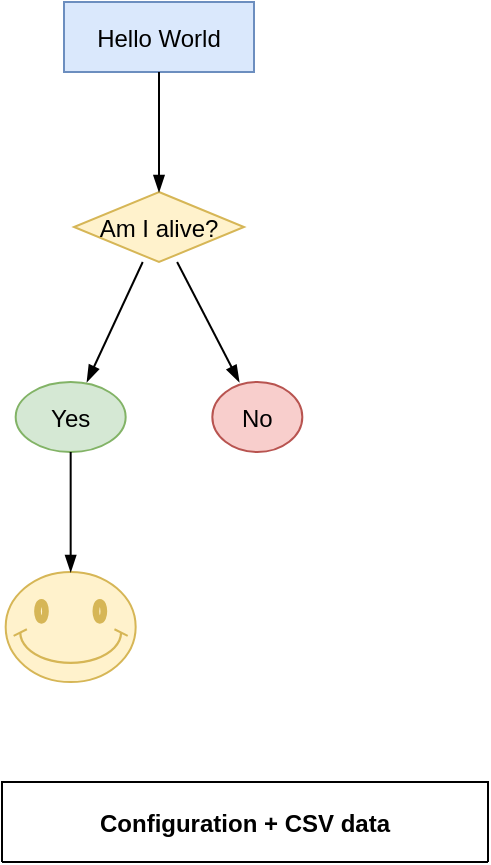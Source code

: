 <mxfile version="10.9.7" type="github"><diagram id="WvdMjXjJSq9oHwbJgJAy" name="Hello World"><mxGraphModel dx="1775" dy="-1304" grid="1" gridSize="10" guides="1" tooltips="1" connect="1" arrows="1" fold="1" page="1" pageScale="1" pageWidth="850" pageHeight="1100" math="0" shadow="0"><root><mxCell id="ZwtmpWkR7r6L8BbeIfwx-0"/><mxCell id="ZwtmpWkR7r6L8BbeIfwx-1" parent="ZwtmpWkR7r6L8BbeIfwx-0"/><mxCell id="PTE2YmWhSAhEBr6G8dqC-0" value="Configuration + CSV data" style="swimlane;startSize=42;" parent="ZwtmpWkR7r6L8BbeIfwx-1" vertex="1" collapsed="1"><mxGeometry x="38" y="2600" width="243" height="40" as="geometry"><mxRectangle x="38" y="2600" width="560" height="350" as="alternateBounds"/></mxGeometry></mxCell><mxCell id="R8nVnohTIa_zGQJFVYH8-0" value="&lt;div&gt;## Hello World&lt;/div&gt;&lt;div&gt;# label: %step%&lt;/div&gt;&lt;div&gt;# style: shape=%shape%;fillColor=%fill%;strokeColor=%stroke%;&lt;/div&gt;&lt;div&gt;# namespace: csvimport-&lt;/div&gt;&lt;div&gt;# connect: {&quot;from&quot;: &quot;refs&quot;, &quot;to&quot;: &quot;id&quot;, &quot;invert&quot;: true, &quot;style&quot;: &quot;curved=0;endArrow=blockThin;endFill=1;&quot;}&lt;/div&gt;&lt;div&gt;# width: auto&lt;/div&gt;&lt;div&gt;# height: auto&lt;/div&gt;&lt;div&gt;# padding: 15&lt;/div&gt;&lt;div&gt;# ignore: id,shape,fill,stroke,refs&lt;/div&gt;&lt;div&gt;# nodespacing: 40&lt;/div&gt;&lt;div&gt;# levelspacing: 100&lt;/div&gt;&lt;div&gt;# edgespacing: 40&lt;/div&gt;&lt;div&gt;# layout: auto&lt;/div&gt;&lt;div&gt;## CSV starts under this line&lt;/div&gt;&lt;div&gt;id,step,fill,stroke,shape,refs&lt;/div&gt;&lt;div&gt;1,Hello World,#dae8fc,#6c8ebf,rectangle,&lt;/div&gt;&lt;div&gt;2,Am I alive?,#fff2cc,#d6b656,rhombus,1&lt;/div&gt;&lt;div&gt;3,Yes,#d5e8d4,#82b366,ellipse,2&lt;/div&gt;&lt;div&gt;4,No,#f8cecc,#b85450,ellipse,2&lt;/div&gt;&lt;div&gt;5,,#fff2cc,#d6b656,mxgraph.basic.smiley,3&lt;/div&gt;" style="text;html=1;resizable=0;points=[];autosize=1;align=left;verticalAlign=top;spacingTop=-4;" parent="PTE2YmWhSAhEBr6G8dqC-0" vertex="1"><mxGeometry x="10" y="50" width="550" height="280" as="geometry"/></mxCell><UserObject label="%step%" step="Hello World" placeholders="1" id="uJxkH9PUwA4se-ktnIc0-0"><mxCell style="shape=rectangle;fillColor=#dae8fc;strokeColor=#6c8ebf;" parent="ZwtmpWkR7r6L8BbeIfwx-1" vertex="1"><mxGeometry x="69" y="2210" width="95" height="35" as="geometry"/></mxCell></UserObject><UserObject label="%step%" step="Am I alive?" placeholders="1" id="uJxkH9PUwA4se-ktnIc0-1"><mxCell style="shape=rhombus;fillColor=#fff2cc;strokeColor=#d6b656;" parent="ZwtmpWkR7r6L8BbeIfwx-1" vertex="1"><mxGeometry x="74" y="2305" width="85" height="35" as="geometry"/></mxCell></UserObject><UserObject label="%step%" step="Yes" placeholders="1" id="uJxkH9PUwA4se-ktnIc0-2"><mxCell style="shape=ellipse;fillColor=#d5e8d4;strokeColor=#82b366;" parent="ZwtmpWkR7r6L8BbeIfwx-1" vertex="1"><mxGeometry x="44.833" y="2400" width="55" height="35" as="geometry"/></mxCell></UserObject><UserObject label="%step%" step="No" placeholders="1" id="uJxkH9PUwA4se-ktnIc0-3"><mxCell style="shape=ellipse;fillColor=#f8cecc;strokeColor=#b85450;" parent="ZwtmpWkR7r6L8BbeIfwx-1" vertex="1"><mxGeometry x="143.167" y="2400" width="45" height="35" as="geometry"/></mxCell></UserObject><UserObject label="%step%" step="" placeholders="1" id="uJxkH9PUwA4se-ktnIc0-4"><mxCell style="shape=mxgraph.basic.smiley;fillColor=#fff2cc;strokeColor=#d6b656;" parent="ZwtmpWkR7r6L8BbeIfwx-1" vertex="1"><mxGeometry x="39.833" y="2495" width="65" height="55" as="geometry"/></mxCell></UserObject><mxCell id="uJxkH9PUwA4se-ktnIc0-5" value="" style="curved=0;endArrow=blockThin;endFill=1;" parent="ZwtmpWkR7r6L8BbeIfwx-1" source="uJxkH9PUwA4se-ktnIc0-0" target="uJxkH9PUwA4se-ktnIc0-1" edge="1"><mxGeometry relative="1" as="geometry"/></mxCell><mxCell id="uJxkH9PUwA4se-ktnIc0-6" value="" style="curved=0;endArrow=blockThin;endFill=1;" parent="ZwtmpWkR7r6L8BbeIfwx-1" source="uJxkH9PUwA4se-ktnIc0-1" target="uJxkH9PUwA4se-ktnIc0-2" edge="1"><mxGeometry relative="1" as="geometry"/></mxCell><mxCell id="uJxkH9PUwA4se-ktnIc0-7" value="" style="curved=0;endArrow=blockThin;endFill=1;" parent="ZwtmpWkR7r6L8BbeIfwx-1" source="uJxkH9PUwA4se-ktnIc0-1" target="uJxkH9PUwA4se-ktnIc0-3" edge="1"><mxGeometry relative="1" as="geometry"/></mxCell><mxCell id="uJxkH9PUwA4se-ktnIc0-8" value="" style="curved=0;endArrow=blockThin;endFill=1;" parent="ZwtmpWkR7r6L8BbeIfwx-1" source="uJxkH9PUwA4se-ktnIc0-2" target="uJxkH9PUwA4se-ktnIc0-4" edge="1"><mxGeometry relative="1" as="geometry"/></mxCell></root></mxGraphModel></diagram><diagram id="NWs55RShp4jQJcOZBgSH" name="Habit Tracker AWS diagram"><mxGraphModel dx="1775" dy="-1304" grid="1" gridSize="10" guides="1" tooltips="1" connect="1" arrows="1" fold="1" page="1" pageScale="1" pageWidth="850" pageHeight="1100" math="0" shadow="0"><root><mxCell id="P9nLj5UUVM2BHOiRO0gd-0"/><mxCell id="P9nLj5UUVM2BHOiRO0gd-1" parent="P9nLj5UUVM2BHOiRO0gd-0"/><UserObject label="%component%" component="Habit Tracker HTML App" placeholders="1" id="P9nLj5UUVM2BHOiRO0gd-2"><mxCell style="shape=mxgraph.aws4.mobile;whiteSpace=wrap;rounded=1;html=1;fillColor=#ffe6cc;strokeColor=#d79b00;verticalLabelPosition=bottom;aspect=fixed;fontSize=12;" parent="P9nLj5UUVM2BHOiRO0gd-1" vertex="1"><mxGeometry x="40" y="2390.5" width="80" height="80" as="geometry"/></mxCell></UserObject><UserObject label="%component%" component="UI Assets" placeholders="1" id="P9nLj5UUVM2BHOiRO0gd-3"><mxCell style="shape=mxgraph.aws4.s3;whiteSpace=wrap;rounded=1;html=1;fillColor=#277116;strokeColor=#ffffff;verticalLabelPosition=bottom;aspect=fixed;fontSize=12;" parent="P9nLj5UUVM2BHOiRO0gd-1" vertex="1"><mxGeometry x="180" y="2224.5" width="80" height="80" as="geometry"/></mxCell></UserObject><UserObject label="%component%" component="User Authentication" placeholders="1" id="P9nLj5UUVM2BHOiRO0gd-4"><mxCell style="shape=mxgraph.aws4.cognito;whiteSpace=wrap;rounded=1;html=1;fillColor=#C7131F;strokeColor=#ffffff;verticalLabelPosition=bottom;aspect=fixed;fontSize=12;" parent="P9nLj5UUVM2BHOiRO0gd-1" vertex="1"><mxGeometry x="180" y="2390.5" width="80" height="80" as="geometry"/></mxCell></UserObject><UserObject label="%component%" component="API Gateway" placeholders="1" id="P9nLj5UUVM2BHOiRO0gd-5"><mxCell style="shape=mxgraph.aws4.api_gateway;whiteSpace=wrap;rounded=1;html=1;fillColor=#5A30B5;strokeColor=#ffffff;verticalLabelPosition=bottom;aspect=fixed;fontSize=12;" parent="P9nLj5UUVM2BHOiRO0gd-1" vertex="1"><mxGeometry x="180" y="2563.5" width="80" height="80" as="geometry"/></mxCell></UserObject><UserObject label="%component%" component="AWS Lambda" placeholders="1" id="P9nLj5UUVM2BHOiRO0gd-6"><mxCell style="shape=mxgraph.aws4.lambda_function;whiteSpace=wrap;rounded=1;html=1;fillColor=#277116;strokeColor=none;verticalLabelPosition=bottom;aspect=fixed;fontSize=12;" parent="P9nLj5UUVM2BHOiRO0gd-1" vertex="1"><mxGeometry x="320" y="2563.5" width="80" height="80" as="geometry"/></mxCell></UserObject><UserObject label="%component%" component="Database" placeholders="1" id="P9nLj5UUVM2BHOiRO0gd-7"><mxCell style="shape=mxgraph.aws4.dynamodb;whiteSpace=wrap;rounded=1;html=1;fillColor=#3334B9;strokeColor=#ffffff;verticalLabelPosition=bottom;aspect=fixed;fontSize=12;" parent="P9nLj5UUVM2BHOiRO0gd-1" vertex="1"><mxGeometry x="460" y="2563.5" width="80" height="80" as="geometry"/></mxCell></UserObject><mxCell id="P9nLj5UUVM2BHOiRO0gd-8" value="" style="curved=0;endArrow=none;endFill=0;dashed=1;fillColor=#dae8fc;strokeColor=#6c8ebf;" parent="P9nLj5UUVM2BHOiRO0gd-1" source="P9nLj5UUVM2BHOiRO0gd-2" target="P9nLj5UUVM2BHOiRO0gd-3" edge="1"><mxGeometry relative="1" as="geometry"/></mxCell><mxCell id="P9nLj5UUVM2BHOiRO0gd-9" value="" style="curved=0;endArrow=none;endFill=0;dashed=1;fillColor=#dae8fc;strokeColor=#6c8ebf;" parent="P9nLj5UUVM2BHOiRO0gd-1" source="P9nLj5UUVM2BHOiRO0gd-2" target="P9nLj5UUVM2BHOiRO0gd-4" edge="1"><mxGeometry relative="1" as="geometry"/></mxCell><mxCell id="P9nLj5UUVM2BHOiRO0gd-10" value="" style="curved=0;endArrow=none;endFill=0;dashed=1;fillColor=#dae8fc;strokeColor=#6c8ebf;" parent="P9nLj5UUVM2BHOiRO0gd-1" source="P9nLj5UUVM2BHOiRO0gd-2" target="P9nLj5UUVM2BHOiRO0gd-5" edge="1"><mxGeometry relative="1" as="geometry"/></mxCell><mxCell id="P9nLj5UUVM2BHOiRO0gd-11" value="" style="curved=0;endArrow=none;endFill=0;dashed=1;fillColor=#dae8fc;strokeColor=#6c8ebf;" parent="P9nLj5UUVM2BHOiRO0gd-1" source="P9nLj5UUVM2BHOiRO0gd-5" target="P9nLj5UUVM2BHOiRO0gd-6" edge="1"><mxGeometry relative="1" as="geometry"/></mxCell><mxCell id="P9nLj5UUVM2BHOiRO0gd-12" value="" style="curved=0;endArrow=none;endFill=0;dashed=1;fillColor=#dae8fc;strokeColor=#6c8ebf;" parent="P9nLj5UUVM2BHOiRO0gd-1" source="P9nLj5UUVM2BHOiRO0gd-6" target="P9nLj5UUVM2BHOiRO0gd-7" edge="1"><mxGeometry relative="1" as="geometry"/></mxCell><mxCell id="lPH5kGt1g6xnS2FQ3sRD-0" value="Configuration + CSV data" style="swimlane;startSize=40;" parent="P9nLj5UUVM2BHOiRO0gd-1" vertex="1" collapsed="1"><mxGeometry x="40" y="2760" width="240" height="40" as="geometry"><mxRectangle x="40" y="2760" width="700" height="350" as="alternateBounds"/></mxGeometry></mxCell><mxCell id="MyAvikwhrSc8ZswDykZA-0" value="&lt;div&gt;## AWS diagram&lt;/div&gt;&lt;div&gt;# label: %component%&lt;/div&gt;&lt;div&gt;# style: shape=%shape%;fillColor=%fill%;strokeColor=%stroke%;verticalLabelPosition=bottom;&lt;/div&gt;&lt;div&gt;# namespace: csvimport-&lt;/div&gt;&lt;div&gt;# connect: {&quot;from&quot;:&quot;refs&quot;, &quot;to&quot;:&quot;id&quot;, &quot;invert&quot;:true, &quot;style&quot;:&quot;curved=0;endArrow=none;endFill=0;dashed=1;strokeColor=#6c8ebf;&quot;}&lt;/div&gt;&lt;div&gt;# width: 80&lt;/div&gt;&lt;div&gt;# height: 80&lt;/div&gt;&lt;div&gt;# ignore: id,shape,fill,stroke,refs&lt;/div&gt;&lt;div&gt;# nodespacing: 40&lt;/div&gt;&lt;div&gt;# levelspacing: 40&lt;/div&gt;&lt;div&gt;# edgespacing: 40&lt;/div&gt;&lt;div&gt;# layout: horizontaltree&lt;/div&gt;&lt;div&gt;## CSV starts below this line&lt;br&gt;&lt;/div&gt;&lt;div&gt;id,component,fill,stroke,shape,refs&lt;/div&gt;&lt;div&gt;1,Habit Tracker HTML App,#ffe6cc,#d79b00,mxgraph.aws4.mobile,&lt;/div&gt;&lt;div&gt;2,UI Assets,#277116,#ffffff,mxgraph.aws4.s3,1&lt;/div&gt;&lt;div&gt;3,User Authentication,#C7131F,#ffffff,mxgraph.aws4.cognito,1&lt;/div&gt;&lt;div&gt;4,API Gateway,#5A30B5,#ffffff,mxgraph.aws4.api_gateway,1&lt;/div&gt;&lt;div&gt;5,AWS Lambda,#277116,none,mxgraph.aws4.lambda_function,4&lt;/div&gt;&lt;div&gt;6,Database,#3334B9,#ffffff,mxgraph.aws4.dynamodb,5&lt;/div&gt;" style="text;html=1;resizable=0;points=[];autosize=1;align=left;verticalAlign=top;spacingTop=-4;" parent="lPH5kGt1g6xnS2FQ3sRD-0" vertex="1"><mxGeometry x="10" y="50" width="680" height="280" as="geometry"/></mxCell></root></mxGraphModel></diagram><diagram id="QO1u7qwVh4V5f4M9kodp" name="UML use case diagram"><mxGraphModel dx="1775" dy="896" grid="1" gridSize="10" guides="1" tooltips="1" connect="1" arrows="1" fold="1" page="1" pageScale="1" pageWidth="850" pageHeight="1100" math="0" shadow="0"><root><mxCell id="Ux_M3KeJqDLg1_9t44km-0"/><mxCell id="Ux_M3KeJqDLg1_9t44km-1" parent="Ux_M3KeJqDLg1_9t44km-0"/><UserObject label="%action%" action="User" includes="" extends="" placeholders="1" id="Ux_M3KeJqDLg1_9t44km-2"><mxCell style="shape=umlActor;whiteSpace=wrap;rounded=1;html=1;fillColor=#dae8fc;strokeColor=#6c8ebf;" parent="Ux_M3KeJqDLg1_9t44km-1" vertex="1"><mxGeometry x="75" y="80" width="80" height="60" as="geometry"/></mxCell></UserObject><UserObject label="%action%" action="Coach" includes="" extends="" placeholders="1" id="Ux_M3KeJqDLg1_9t44km-3"><mxCell style="shape=umlActor;whiteSpace=wrap;rounded=1;html=1;fillColor=#dae8fc;strokeColor=#6c8ebf;" parent="Ux_M3KeJqDLg1_9t44km-1" vertex="1"><mxGeometry x="70" y="310" width="90" height="60" as="geometry"/></mxCell></UserObject><UserObject label="%action%" action="Add a habit" extends="" placeholders="1" id="Ux_M3KeJqDLg1_9t44km-4"><mxCell style="shape=ellipse;whiteSpace=wrap;rounded=1;html=1;fillColor=#dae8fc;strokeColor=#6c8ebf;" parent="Ux_M3KeJqDLg1_9t44km-1" vertex="1"><mxGeometry x="475" y="20" width="120" height="60" as="geometry"/></mxCell></UserObject><UserObject label="%action%" action="Delete a habit" extends="" placeholders="1" id="Ux_M3KeJqDLg1_9t44km-5"><mxCell style="shape=ellipse;whiteSpace=wrap;rounded=1;html=1;fillColor=#dae8fc;strokeColor=#6c8ebf;" parent="Ux_M3KeJqDLg1_9t44km-1" vertex="1"><mxGeometry x="470" y="120" width="130" height="60" as="geometry"/></mxCell></UserObject><UserObject label="%action%" action="Mark habit as done today" extends="" placeholders="1" id="Ux_M3KeJqDLg1_9t44km-6"><mxCell style="shape=ellipse;whiteSpace=wrap;rounded=1;html=1;fillColor=#dae8fc;strokeColor=#6c8ebf;" parent="Ux_M3KeJqDLg1_9t44km-1" vertex="1"><mxGeometry x="440" y="220" width="190" height="60" as="geometry"/></mxCell></UserObject><UserObject label="%action%" action="List habits" includes="" extends="" placeholders="1" id="Ux_M3KeJqDLg1_9t44km-7"><mxCell style="shape=ellipse;whiteSpace=wrap;rounded=1;html=1;fillColor=#dae8fc;strokeColor=#6c8ebf;" parent="Ux_M3KeJqDLg1_9t44km-1" vertex="1"><mxGeometry x="270" y="150" width="110" height="60" as="geometry"/></mxCell></UserObject><UserObject label="%action%" action="View habit history" includes="" placeholders="1" id="Ux_M3KeJqDLg1_9t44km-8"><mxCell style="shape=ellipse;whiteSpace=wrap;rounded=1;html=1;fillColor=#dae8fc;strokeColor=#6c8ebf;" parent="Ux_M3KeJqDLg1_9t44km-1" vertex="1"><mxGeometry x="250" y="250" width="150" height="60" as="geometry"/></mxCell></UserObject><UserObject label="%action%" action="View one users habits" includes="" placeholders="1" id="Ux_M3KeJqDLg1_9t44km-9"><mxCell style="shape=ellipse;whiteSpace=wrap;rounded=1;html=1;fillColor=#dae8fc;strokeColor=#6c8ebf;" parent="Ux_M3KeJqDLg1_9t44km-1" vertex="1"><mxGeometry x="450" y="320" width="170" height="60" as="geometry"/></mxCell></UserObject><UserObject label="%action%" action="Update habit history" includes="" extends="" placeholders="1" id="Ux_M3KeJqDLg1_9t44km-10"><mxCell style="shape=ellipse;whiteSpace=wrap;rounded=1;html=1;fillColor=#dae8fc;strokeColor=#6c8ebf;" parent="Ux_M3KeJqDLg1_9t44km-1" vertex="1"><mxGeometry x="670" y="160" width="160" height="60" as="geometry"/></mxCell></UserObject><UserObject label="%action%" action="Add a comment" placeholders="1" id="Ux_M3KeJqDLg1_9t44km-11"><mxCell style="shape=ellipse;whiteSpace=wrap;rounded=1;html=1;fillColor=#dae8fc;strokeColor=#6c8ebf;" parent="Ux_M3KeJqDLg1_9t44km-1" vertex="1"><mxGeometry x="255" y="350" width="140" height="60" as="geometry"/></mxCell></UserObject><UserObject label="%action%" action="View single habit check-in" includes="" placeholders="1" id="Ux_M3KeJqDLg1_9t44km-12"><mxCell style="shape=ellipse;whiteSpace=wrap;rounded=1;html=1;fillColor=#dae8fc;strokeColor=#6c8ebf;" parent="Ux_M3KeJqDLg1_9t44km-1" vertex="1"><mxGeometry x="20" y="210" width="190" height="60" as="geometry"/></mxCell></UserObject><UserObject label="%action%" action="List all users" includes="" extends="" placeholders="1" id="Ux_M3KeJqDLg1_9t44km-13"><mxCell style="shape=ellipse;whiteSpace=wrap;rounded=1;html=1;fillColor=#dae8fc;strokeColor=#6c8ebf;" parent="Ux_M3KeJqDLg1_9t44km-1" vertex="1"><mxGeometry x="690" y="375" width="120" height="60" as="geometry"/></mxCell></UserObject><mxCell id="Ux_M3KeJqDLg1_9t44km-14" value="" style="curved=0;endArrow=blockThin;endFill=1;fontSize=11;" parent="Ux_M3KeJqDLg1_9t44km-1" source="Ux_M3KeJqDLg1_9t44km-2" target="Ux_M3KeJqDLg1_9t44km-4" edge="1"><mxGeometry relative="1" as="geometry"><Array as="points"><mxPoint x="222" y="90"/><mxPoint x="230" y="30"/><mxPoint x="420" y="30"/><mxPoint x="428" y="50"/></Array></mxGeometry></mxCell><mxCell id="Ux_M3KeJqDLg1_9t44km-15" value="" style="curved=0;endArrow=blockThin;endFill=1;fontSize=11;" parent="Ux_M3KeJqDLg1_9t44km-1" source="Ux_M3KeJqDLg1_9t44km-2" target="Ux_M3KeJqDLg1_9t44km-5" edge="1"><mxGeometry relative="1" as="geometry"><Array as="points"><mxPoint x="224" y="100"/><mxPoint x="230" y="70"/><mxPoint x="420" y="70"/><mxPoint x="428" y="150"/></Array></mxGeometry></mxCell><mxCell id="Ux_M3KeJqDLg1_9t44km-16" value="" style="curved=0;endArrow=blockThin;endFill=1;fontSize=11;" parent="Ux_M3KeJqDLg1_9t44km-1" source="Ux_M3KeJqDLg1_9t44km-2" target="Ux_M3KeJqDLg1_9t44km-6" edge="1"><mxGeometry relative="1" as="geometry"><Array as="points"><mxPoint x="226" y="110"/><mxPoint x="230" y="110"/><mxPoint x="420" y="110"/><mxPoint x="428" y="237.5"/></Array></mxGeometry></mxCell><mxCell id="Ux_M3KeJqDLg1_9t44km-17" value="" style="curved=0;endArrow=blockThin;endFill=1;fontSize=11;" parent="Ux_M3KeJqDLg1_9t44km-1" source="Ux_M3KeJqDLg1_9t44km-2" target="Ux_M3KeJqDLg1_9t44km-7" edge="1"><mxGeometry relative="1" as="geometry"><Array as="points"><mxPoint x="224" y="120"/><mxPoint x="238" y="167.5"/></Array></mxGeometry></mxCell><mxCell id="Ux_M3KeJqDLg1_9t44km-18" value="" style="curved=0;endArrow=blockThin;endFill=1;fontSize=11;" parent="Ux_M3KeJqDLg1_9t44km-1" source="Ux_M3KeJqDLg1_9t44km-2" target="Ux_M3KeJqDLg1_9t44km-8" edge="1"><mxGeometry relative="1" as="geometry"><Array as="points"><mxPoint x="222" y="130"/><mxPoint x="238" y="263.333"/></Array></mxGeometry></mxCell><mxCell id="Ux_M3KeJqDLg1_9t44km-19" value="" style="curved=0;endArrow=blockThin;endFill=1;fontSize=11;" parent="Ux_M3KeJqDLg1_9t44km-1" source="Ux_M3KeJqDLg1_9t44km-3" target="Ux_M3KeJqDLg1_9t44km-11" edge="1"><mxGeometry relative="1" as="geometry"><Array as="points"><mxPoint x="224" y="346.25"/><mxPoint x="238" y="380"/></Array></mxGeometry></mxCell><mxCell id="Ux_M3KeJqDLg1_9t44km-20" value="" style="curved=0;endArrow=blockThin;endFill=1;fontSize=11;" parent="Ux_M3KeJqDLg1_9t44km-1" source="Ux_M3KeJqDLg1_9t44km-3" target="Ux_M3KeJqDLg1_9t44km-7" edge="1"><mxGeometry relative="1" as="geometry"><Array as="points"><mxPoint x="222" y="321.25"/><mxPoint x="238" y="192.5"/></Array></mxGeometry></mxCell><mxCell id="Ux_M3KeJqDLg1_9t44km-21" value="" style="curved=0;endArrow=blockThin;endFill=1;fontSize=11;" parent="Ux_M3KeJqDLg1_9t44km-1" source="Ux_M3KeJqDLg1_9t44km-3" target="Ux_M3KeJqDLg1_9t44km-8" edge="1"><mxGeometry relative="1" as="geometry"><Array as="points"><mxPoint x="224" y="333.75"/><mxPoint x="238" y="296.667"/></Array></mxGeometry></mxCell><mxCell id="Ux_M3KeJqDLg1_9t44km-22" value="" style="curved=0;endArrow=blockThin;endFill=1;fontSize=11;" parent="Ux_M3KeJqDLg1_9t44km-1" source="Ux_M3KeJqDLg1_9t44km-3" target="Ux_M3KeJqDLg1_9t44km-13" edge="1"><mxGeometry relative="1" as="geometry"><Array as="points"><mxPoint x="222" y="358.75"/><mxPoint x="230" y="460"/><mxPoint x="420" y="460"/><mxPoint x="420" y="460"/><mxPoint x="650" y="460"/><mxPoint x="658" y="417.5"/></Array></mxGeometry></mxCell><mxCell id="Ux_M3KeJqDLg1_9t44km-23" value="includes" style="curved=0;endArrow=blockThin;endFill=1;fontSize=11;dashed=1;" parent="Ux_M3KeJqDLg1_9t44km-1" source="Ux_M3KeJqDLg1_9t44km-4" target="Ux_M3KeJqDLg1_9t44km-10" edge="1"><mxGeometry relative="1" as="geometry"><Array as="points"><mxPoint x="642" y="50"/><mxPoint x="658" y="171.25"/></Array></mxGeometry></mxCell><mxCell id="Ux_M3KeJqDLg1_9t44km-24" value="includes" style="curved=0;endArrow=blockThin;endFill=1;fontSize=11;dashed=1;" parent="Ux_M3KeJqDLg1_9t44km-1" source="Ux_M3KeJqDLg1_9t44km-5" target="Ux_M3KeJqDLg1_9t44km-10" edge="1"><mxGeometry relative="1" as="geometry"><Array as="points"><mxPoint x="642" y="150"/><mxPoint x="656" y="183.75"/></Array></mxGeometry></mxCell><mxCell id="Ux_M3KeJqDLg1_9t44km-25" value="includes" style="curved=0;endArrow=blockThin;endFill=1;fontSize=11;dashed=1;" parent="Ux_M3KeJqDLg1_9t44km-1" source="Ux_M3KeJqDLg1_9t44km-6" target="Ux_M3KeJqDLg1_9t44km-10" edge="1"><mxGeometry relative="1" as="geometry"><Array as="points"><mxPoint x="642" y="250"/><mxPoint x="656" y="196.25"/></Array></mxGeometry></mxCell><mxCell id="Ux_M3KeJqDLg1_9t44km-26" value="includes" style="curved=0;endArrow=blockThin;endFill=1;fontSize=11;dashed=1;" parent="Ux_M3KeJqDLg1_9t44km-1" source="Ux_M3KeJqDLg1_9t44km-11" target="Ux_M3KeJqDLg1_9t44km-10" edge="1"><mxGeometry relative="1" as="geometry"><Array as="points"><mxPoint x="412" y="392.5"/><mxPoint x="420" y="420"/><mxPoint x="650" y="420"/><mxPoint x="658" y="208.75"/></Array></mxGeometry></mxCell><mxCell id="Ux_M3KeJqDLg1_9t44km-27" value="extends" style="curved=0;endArrow=blockThin;endFill=1;fontSize=11;dashed=1;" parent="Ux_M3KeJqDLg1_9t44km-1" source="Ux_M3KeJqDLg1_9t44km-8" target="Ux_M3KeJqDLg1_9t44km-9" edge="1"><mxGeometry relative="1" as="geometry"><Array as="points"><mxPoint x="412" y="280"/><mxPoint x="428" y="350"/></Array></mxGeometry></mxCell><mxCell id="Ux_M3KeJqDLg1_9t44km-28" value="extends" style="curved=0;endArrow=blockThin;endFill=1;fontSize=11;dashed=1;" parent="Ux_M3KeJqDLg1_9t44km-1" source="Ux_M3KeJqDLg1_9t44km-9" target="Ux_M3KeJqDLg1_9t44km-13" edge="1"><mxGeometry relative="1" as="geometry"><Array as="points"><mxPoint x="642" y="350"/><mxPoint x="658" y="392.5"/></Array></mxGeometry></mxCell><mxCell id="Ux_M3KeJqDLg1_9t44km-29" value="extends" style="curved=0;endArrow=blockThin;endFill=1;fontSize=11;dashed=1;" parent="Ux_M3KeJqDLg1_9t44km-1" source="Ux_M3KeJqDLg1_9t44km-11" target="Ux_M3KeJqDLg1_9t44km-6" edge="1"><mxGeometry relative="1" as="geometry"><Array as="points"><mxPoint x="412" y="367.5"/><mxPoint x="428" y="262.5"/></Array></mxGeometry></mxCell><mxCell id="Ux_M3KeJqDLg1_9t44km-30" value="extends" style="curved=0;endArrow=blockThin;endFill=1;fontSize=11;dashed=1;" parent="Ux_M3KeJqDLg1_9t44km-1" source="Ux_M3KeJqDLg1_9t44km-12" target="Ux_M3KeJqDLg1_9t44km-8" edge="1"><mxGeometry relative="1" as="geometry"><Array as="points"><mxPoint x="222" y="240"/><mxPoint x="236" y="280"/></Array></mxGeometry></mxCell><mxCell id="eEeZvf8lr4X_EeWdkMDO-0" value="Configuration + CSV data" style="swimlane;startSize=50;" parent="Ux_M3KeJqDLg1_9t44km-1" vertex="1" collapsed="1"><mxGeometry x="40" y="510" width="240" height="50" as="geometry"><mxRectangle x="40" y="510" width="480" height="510" as="alternateBounds"/></mxGeometry></mxCell><mxCell id="RRE_epbg4YVVTSvyGXJA-0" value="&lt;div&gt;## Habit Tracker UML use case diagram&lt;/div&gt;&lt;div&gt;# label: %action%&lt;/div&gt;&lt;div&gt;# style: shape=%shape%;rounded=1;fillColor=%fill%;strokeColor=%stroke%;&lt;/div&gt;&lt;div&gt;# namespace: csvimport-&lt;/div&gt;&lt;div&gt;# connect: {&quot;from&quot;:&quot;refs&quot;, &quot;to&quot;:&quot;id&quot;, &quot;style&quot;:&quot;curved=0;endArrow=blockThin;endFill=1;&quot;}&lt;/div&gt;&lt;div&gt;# connect: {&quot;from&quot;:&quot;includes&quot;, &quot;to&quot;:&quot;id&quot;, &quot;label&quot;:&quot;includes&quot;, &quot;style&quot;: \&lt;/div&gt;&lt;div&gt;# &amp;nbsp; &amp;nbsp; &amp;nbsp; &amp;nbsp; &amp;nbsp; &amp;nbsp; &quot;curved=0;endArrow=blockThin;endFill=1;dashed=1;&quot;}&lt;/div&gt;&lt;div&gt;# connect: {&quot;from&quot;:&quot;extends&quot;, &quot;to&quot;:&quot;id&quot;, &quot;label&quot;:&quot;extends&quot;, &quot;style&quot;: \&lt;/div&gt;&lt;div&gt;# &amp;nbsp; &amp;nbsp; &amp;nbsp; &amp;nbsp; &amp;nbsp; &amp;nbsp;&quot;curved=0;endArrow=blockThin;endFill=1;dashed=1;&quot;}&lt;/div&gt;&lt;div&gt;# width: auto&lt;/div&gt;&lt;div&gt;# height: auto&lt;/div&gt;&lt;div&gt;# padding: 40&lt;/div&gt;&lt;div&gt;# ignore: id,shape,fill,stroke,refs&lt;/div&gt;&lt;div&gt;# nodespacing: 40&lt;/div&gt;&lt;div&gt;# levelspacing: 40&lt;/div&gt;&lt;div&gt;# edgespacing: 40&lt;/div&gt;&lt;div&gt;# layout: horizontalflow&lt;/div&gt;&lt;div&gt;## CSV data starts below this line&lt;/div&gt;&lt;div&gt;id,action,fill,stroke,shape,includes,extends,refs&lt;/div&gt;&lt;div&gt;1,User,#dae8fc,#6c8ebf,umlActor,,,&quot;3,4,5,6,7&quot;&lt;/div&gt;&lt;div&gt;2,Coach,#dae8fc,#6c8ebf,umlActor,,,&quot;10,6,7,12&quot;&lt;/div&gt;&lt;div&gt;3,Add a habit,#dae8fc,#6c8ebf,ellipse,9,,&lt;/div&gt;&lt;div&gt;4,Delete a habit,#dae8fc,#6c8ebf,ellipse,9,,&lt;/div&gt;&lt;div&gt;5,Mark habit as done today,#dae8fc,#6c8ebf,ellipse,9,,&lt;/div&gt;&lt;div&gt;6,List habits,#dae8fc,#6c8ebf,ellipse,,,&lt;/div&gt;&lt;div&gt;7,View habit history,#dae8fc,#6c8ebf,ellipse,,8,&lt;/div&gt;&lt;div&gt;8,View one users habits,#dae8fc,#6c8ebf,ellipse,,12,&lt;/div&gt;&lt;div&gt;9,Update habit history,#dae8fc,#6c8ebf,ellipse,,,&lt;/div&gt;&lt;div&gt;10,Add a comment,#dae8fc,#6c8ebf,ellipse,9,5,&lt;/div&gt;&lt;div&gt;11,View single habit check-in,#dae8fc,#6c8ebf,ellipse,,7,&lt;/div&gt;&lt;div&gt;12,List all users,#dae8fc,#6c8ebf,ellipse,,,&lt;/div&gt;" style="text;html=1;resizable=0;points=[];autosize=1;align=left;verticalAlign=top;spacingTop=-4;" parent="eEeZvf8lr4X_EeWdkMDO-0" vertex="1"><mxGeometry x="10" y="60" width="460" height="440" as="geometry"/></mxCell></root></mxGraphModel></diagram><diagram id="eN4Xhn0pUPOj7Vo9tf_O" name="Supply chain tracking"><mxGraphModel dx="1775" dy="-204" grid="1" gridSize="10" guides="1" tooltips="1" connect="1" arrows="1" fold="1" page="1" pageScale="1" pageWidth="850" pageHeight="1100" math="0" shadow="0"><root><mxCell id="JrrOn90CXGUarRLusUeb-0"/><mxCell id="JrrOn90CXGUarRLusUeb-1" parent="JrrOn90CXGUarRLusUeb-0"/><UserObject label="%name%" name="Mine B" shapeType="raw" placeholders="1" id="DzvcLRvYz829lMj00dSo-450"><mxCell style="shape=parallelogram;fillColor=#f5f5f5;strokeColor=#666666;perimeter=parallelogramPerimeter;" parent="JrrOn90CXGUarRLusUeb-1" vertex="1"><mxGeometry x="20" y="1158" width="90" height="60" as="geometry"/></mxCell></UserObject><UserObject label="%name%" name="Mine A" shapeType="raw" placeholders="1" id="DzvcLRvYz829lMj00dSo-451"><mxCell style="shape=parallelogram;fillColor=#f5f5f5;strokeColor=#666666;perimeter=parallelogramPerimeter;" parent="JrrOn90CXGUarRLusUeb-1" vertex="1"><mxGeometry x="20" y="1258" width="90" height="60" as="geometry"/></mxCell></UserObject><UserObject label="%name%" name="Mine C" shapeType="raw" placeholders="1" id="DzvcLRvYz829lMj00dSo-452"><mxCell style="shape=parallelogram;fillColor=#f5f5f5;strokeColor=#666666;perimeter=parallelogramPerimeter;" parent="JrrOn90CXGUarRLusUeb-1" vertex="1"><mxGeometry x="20" y="1358" width="90" height="60" as="geometry"/></mxCell></UserObject><UserObject label="%name%" name="Mine D" shapeType="raw" placeholders="1" id="DzvcLRvYz829lMj00dSo-453"><mxCell style="shape=parallelogram;fillColor=#f5f5f5;strokeColor=#666666;perimeter=parallelogramPerimeter;" parent="JrrOn90CXGUarRLusUeb-1" vertex="1"><mxGeometry x="20" y="1458" width="90" height="60" as="geometry"/></mxCell></UserObject><UserObject label="%name%" name="Well 1" shapeType="well" placeholders="1" id="DzvcLRvYz829lMj00dSo-454"><mxCell style="shape=cylinder;fillColor=#f5f5f5;strokeColor=#666666;" parent="JrrOn90CXGUarRLusUeb-1" vertex="1"><mxGeometry x="20" y="1558" width="90" height="60" as="geometry"/></mxCell></UserObject><UserObject label="%name%" name="Well 2" shapeType="well" placeholders="1" id="DzvcLRvYz829lMj00dSo-455"><mxCell style="shape=cylinder;fillColor=#f5f5f5;strokeColor=#666666;" parent="JrrOn90CXGUarRLusUeb-1" vertex="1"><mxGeometry x="20" y="1658" width="90" height="60" as="geometry"/></mxCell></UserObject><UserObject label="%name%" name="Well 3" shapeType="well" placeholders="1" id="DzvcLRvYz829lMj00dSo-456"><mxCell style="shape=cylinder;fillColor=#f5f5f5;strokeColor=#666666;" parent="JrrOn90CXGUarRLusUeb-1" vertex="1"><mxGeometry x="20" y="1858" width="90" height="60" as="geometry"/></mxCell></UserObject><UserObject label="%name%" name="Well 4" shapeType="well" placeholders="1" id="DzvcLRvYz829lMj00dSo-457"><mxCell style="shape=cylinder;fillColor=#f5f5f5;strokeColor=#666666;" parent="JrrOn90CXGUarRLusUeb-1" vertex="1"><mxGeometry x="20" y="1758" width="90" height="60" as="geometry"/></mxCell></UserObject><UserObject label="%name%" name="Foundry A" shapeType="foundry" placeholders="1" id="DzvcLRvYz829lMj00dSo-458"><mxCell style="shape=trapezoid;fillColor=#dae8fc;strokeColor=#6c8ebf;perimeter=trapezoidPerimeter;" parent="JrrOn90CXGUarRLusUeb-1" vertex="1"><mxGeometry x="160" y="1236.906" width="110" height="60" as="geometry"/></mxCell></UserObject><UserObject label="%name%" name="Foundry B" shapeType="foundry" placeholders="1" id="DzvcLRvYz829lMj00dSo-459"><mxCell style="shape=trapezoid;fillColor=#dae8fc;strokeColor=#6c8ebf;perimeter=trapezoidPerimeter;" parent="JrrOn90CXGUarRLusUeb-1" vertex="1"><mxGeometry x="160" y="1458" width="110" height="60" as="geometry"/></mxCell></UserObject><UserObject label="%name%" name="Foundry C" shapeType="foundry" placeholders="1" id="DzvcLRvYz829lMj00dSo-460"><mxCell style="shape=trapezoid;fillColor=#dae8fc;strokeColor=#6c8ebf;perimeter=trapezoidPerimeter;" parent="JrrOn90CXGUarRLusUeb-1" vertex="1"><mxGeometry x="160" y="1340.52" width="110" height="60" as="geometry"/></mxCell></UserObject><UserObject label="%name%" name="Oil and Gas 1" shapeType="raw" placeholders="1" id="DzvcLRvYz829lMj00dSo-461"><mxCell style="shape=parallelogram;fillColor=#f5f5f5;strokeColor=#666666;perimeter=parallelogramPerimeter;" parent="JrrOn90CXGUarRLusUeb-1" vertex="1"><mxGeometry x="150" y="1658" width="130" height="60" as="geometry"/></mxCell></UserObject><UserObject label="%name%" name="Oil and Gas 2" shapeType="raw" placeholders="1" id="DzvcLRvYz829lMj00dSo-462"><mxCell style="shape=parallelogram;fillColor=#f5f5f5;strokeColor=#666666;perimeter=parallelogramPerimeter;" parent="JrrOn90CXGUarRLusUeb-1" vertex="1"><mxGeometry x="150" y="1815.917" width="130" height="60" as="geometry"/></mxCell></UserObject><UserObject label="%name%" name="Oil and Gas 3" shapeType="raw" placeholders="1" id="DzvcLRvYz829lMj00dSo-463"><mxCell style="shape=parallelogram;fillColor=#f5f5f5;strokeColor=#666666;perimeter=parallelogramPerimeter;" parent="JrrOn90CXGUarRLusUeb-1" vertex="1"><mxGeometry x="150" y="1558" width="130" height="60" as="geometry"/></mxCell></UserObject><UserObject label="%name%" name="Manufacturer 1" shapeType="manufacturer" placeholders="1" id="DzvcLRvYz829lMj00dSo-464"><mxCell style="shape=hexagon;fillColor=#d5e8d4;strokeColor=#82b366;perimeter=hexagonPerimeter;" parent="JrrOn90CXGUarRLusUeb-1" vertex="1"><mxGeometry x="320" y="1483" width="140" height="60" as="geometry"/></mxCell></UserObject><UserObject label="%name%" name="Manufacturer 2" shapeType="manufacturer" placeholders="1" id="DzvcLRvYz829lMj00dSo-465"><mxCell style="shape=hexagon;fillColor=#d5e8d4;strokeColor=#82b366;perimeter=hexagonPerimeter;" parent="JrrOn90CXGUarRLusUeb-1" vertex="1"><mxGeometry x="320" y="1372.453" width="140" height="60" as="geometry"/></mxCell></UserObject><UserObject label="%name%" name="Manufacturer 3" shapeType="manufacturer" placeholders="1" id="DzvcLRvYz829lMj00dSo-466"><mxCell style="shape=hexagon;fillColor=#d5e8d4;strokeColor=#82b366;perimeter=hexagonPerimeter;" parent="JrrOn90CXGUarRLusUeb-1" vertex="1"><mxGeometry x="320" y="1172.453" width="140" height="60" as="geometry"/></mxCell></UserObject><UserObject label="%name%" name="Manufacturer 4" shapeType="manufacturer" placeholders="1" id="DzvcLRvYz829lMj00dSo-467"><mxCell style="shape=hexagon;fillColor=#d5e8d4;strokeColor=#82b366;perimeter=hexagonPerimeter;" parent="JrrOn90CXGUarRLusUeb-1" vertex="1"><mxGeometry x="320" y="1272.453" width="140" height="60" as="geometry"/></mxCell></UserObject><UserObject label="%name%" name="Manufacturer 5" shapeType="manufacturer" placeholders="1" id="DzvcLRvYz829lMj00dSo-468"><mxCell style="shape=hexagon;fillColor=#d5e8d4;strokeColor=#82b366;perimeter=hexagonPerimeter;" parent="JrrOn90CXGUarRLusUeb-1" vertex="1"><mxGeometry x="500" y="1628" width="140" height="60" as="geometry"/></mxCell></UserObject><UserObject label="%name%" name="Chemicals A" shapeType="chemicals" placeholders="1" id="DzvcLRvYz829lMj00dSo-469"><mxCell style="rounded=0;fillColor=#f8cecc;strokeColor=#b85450" parent="JrrOn90CXGUarRLusUeb-1" vertex="1"><mxGeometry x="330" y="1623" width="120" height="60" as="geometry"/></mxCell></UserObject><UserObject label="%name%" name="Chemicals B" shapeType="chemicals" placeholders="1" id="DzvcLRvYz829lMj00dSo-470"><mxCell style="rounded=0;fillColor=#f8cecc;strokeColor=#b85450" parent="JrrOn90CXGUarRLusUeb-1" vertex="1"><mxGeometry x="330" y="1723" width="120" height="60" as="geometry"/></mxCell></UserObject><UserObject label="%name%" name="Chemicals C" shapeType="chemicals" placeholders="1" id="DzvcLRvYz829lMj00dSo-471"><mxCell style="rounded=0;fillColor=#f8cecc;strokeColor=#b85450" parent="JrrOn90CXGUarRLusUeb-1" vertex="1"><mxGeometry x="330" y="1831.75" width="120" height="60" as="geometry"/></mxCell></UserObject><UserObject label="%name%" name="Electronics A" shapeType="electronics" placeholders="1" id="DzvcLRvYz829lMj00dSo-472"><mxCell style="rounded=1;fillColor=#fff2cc;strokeColor=#d6b656" parent="JrrOn90CXGUarRLusUeb-1" vertex="1"><mxGeometry x="505" y="1908" width="130" height="60" as="geometry"/></mxCell></UserObject><UserObject label="%name%" name="Electronics B" shapeType="electronics" placeholders="1" id="DzvcLRvYz829lMj00dSo-473"><mxCell style="rounded=1;fillColor=#fff2cc;strokeColor=#d6b656" parent="JrrOn90CXGUarRLusUeb-1" vertex="1"><mxGeometry x="505" y="1768" width="130" height="60" as="geometry"/></mxCell></UserObject><UserObject label="%name%" name="Assembly 1" shapeType="assembly" placeholders="1" id="DzvcLRvYz829lMj00dSo-474"><mxCell style="shape=triangle;fillColor=#ffe6cc;strokeColor=#d79b00;perimeter=trianglePerimeter;" parent="JrrOn90CXGUarRLusUeb-1" vertex="1"><mxGeometry x="690" y="1408" width="120" height="60" as="geometry"/></mxCell></UserObject><UserObject label="%name%" name="Assembly 2" shapeType="assembly" placeholders="1" id="DzvcLRvYz829lMj00dSo-475"><mxCell style="shape=triangle;fillColor=#ffe6cc;strokeColor=#d79b00;perimeter=trianglePerimeter;" parent="JrrOn90CXGUarRLusUeb-1" vertex="1"><mxGeometry x="690" y="1128" width="120" height="60" as="geometry"/></mxCell></UserObject><UserObject label="%name%" name="Assembly 3" shapeType="assembly" placeholders="1" id="DzvcLRvYz829lMj00dSo-476"><mxCell style="shape=triangle;fillColor=#ffe6cc;strokeColor=#d79b00;perimeter=trianglePerimeter;" parent="JrrOn90CXGUarRLusUeb-1" vertex="1"><mxGeometry x="860" y="1528" width="120" height="60" as="geometry"/></mxCell></UserObject><UserObject label="%name%" name="Assembly 4" shapeType="assembly" placeholders="1" id="DzvcLRvYz829lMj00dSo-477"><mxCell style="shape=triangle;fillColor=#ffe6cc;strokeColor=#d79b00;perimeter=trianglePerimeter;" parent="JrrOn90CXGUarRLusUeb-1" vertex="1"><mxGeometry x="1240" y="1508" width="120" height="60" as="geometry"/></mxCell></UserObject><UserObject label="%name%" name="Assembly 5" shapeType="assembly" placeholders="1" id="DzvcLRvYz829lMj00dSo-478"><mxCell style="shape=triangle;fillColor=#ffe6cc;strokeColor=#d79b00;perimeter=trianglePerimeter;" parent="JrrOn90CXGUarRLusUeb-1" vertex="1"><mxGeometry x="1560" y="1508" width="120" height="60" as="geometry"/></mxCell></UserObject><UserObject label="%name%" name="gearbox housing" shapeType="component" placeholders="1" id="DzvcLRvYz829lMj00dSo-479"><mxCell style="shape=ellipse;fillColor=#ffffff;strokeColor=#000000;perimeter=ellipsePerimeter;" parent="JrrOn90CXGUarRLusUeb-1" vertex="1"><mxGeometry x="680" y="1508" width="140" height="60" as="geometry"/></mxCell></UserObject><UserObject label="%name%" name="gears" shapeType="component" placeholders="1" id="DzvcLRvYz829lMj00dSo-480"><mxCell style="shape=ellipse;fillColor=#ffffff;strokeColor=#000000;perimeter=ellipsePerimeter;" parent="JrrOn90CXGUarRLusUeb-1" vertex="1"><mxGeometry x="525" y="1108" width="90" height="60" as="geometry"/></mxCell></UserObject><UserObject label="%name%" name="turbine" shapeType="component" placeholders="1" id="DzvcLRvYz829lMj00dSo-481"><mxCell style="shape=ellipse;fillColor=#ffffff;strokeColor=#000000;perimeter=ellipsePerimeter;" parent="JrrOn90CXGUarRLusUeb-1" vertex="1"><mxGeometry x="525" y="1488" width="90" height="60" as="geometry"/></mxCell></UserObject><UserObject label="%name%" name="stator" shapeType="component" placeholders="1" id="DzvcLRvYz829lMj00dSo-482"><mxCell style="shape=ellipse;fillColor=#ffffff;strokeColor=#000000;perimeter=ellipsePerimeter;" parent="JrrOn90CXGUarRLusUeb-1" vertex="1"><mxGeometry x="525" y="1288" width="90" height="60" as="geometry"/></mxCell></UserObject><UserObject label="%name%" name="impellor" shapeType="component" placeholders="1" id="DzvcLRvYz829lMj00dSo-483"><mxCell style="shape=ellipse;fillColor=#ffffff;strokeColor=#000000;perimeter=ellipsePerimeter;" parent="JrrOn90CXGUarRLusUeb-1" vertex="1"><mxGeometry x="520" y="1388" width="100" height="60" as="geometry"/></mxCell></UserObject><UserObject label="%name%" name="bearings" shapeType="component" placeholders="1" id="DzvcLRvYz829lMj00dSo-484"><mxCell style="shape=ellipse;fillColor=#ffffff;strokeColor=#000000;perimeter=ellipsePerimeter;" parent="JrrOn90CXGUarRLusUeb-1" vertex="1"><mxGeometry x="700" y="1308" width="100" height="60" as="geometry"/></mxCell></UserObject><UserObject label="%name%" name="transmission fluid" shapeType="component" placeholders="1" id="DzvcLRvYz829lMj00dSo-485"><mxCell style="shape=ellipse;fillColor=#ffffff;strokeColor=#000000;perimeter=ellipsePerimeter;" parent="JrrOn90CXGUarRLusUeb-1" vertex="1"><mxGeometry x="1035" y="1658" width="150" height="60" as="geometry"/></mxCell></UserObject><UserObject label="%name%" name="sealant" shapeType="component" placeholders="1" id="DzvcLRvYz829lMj00dSo-486"><mxCell style="shape=ellipse;fillColor=#ffffff;strokeColor=#000000;perimeter=ellipsePerimeter;" parent="JrrOn90CXGUarRLusUeb-1" vertex="1"><mxGeometry x="705" y="1848" width="90" height="60" as="geometry"/></mxCell></UserObject><UserObject label="%name%" name="transmission control unit" shapeType="component" placeholders="1" id="DzvcLRvYz829lMj00dSo-487"><mxCell style="shape=ellipse;fillColor=#ffffff;strokeColor=#000000;perimeter=ellipsePerimeter;" parent="JrrOn90CXGUarRLusUeb-1" vertex="1"><mxGeometry x="1020" y="1758" width="180" height="60" as="geometry"/></mxCell></UserObject><UserObject label="%name%" name="gasket" shapeType="component" placeholders="1" id="DzvcLRvYz829lMj00dSo-488"><mxCell style="shape=ellipse;fillColor=#ffffff;strokeColor=#000000;perimeter=ellipsePerimeter;" parent="JrrOn90CXGUarRLusUeb-1" vertex="1"><mxGeometry x="705" y="1708" width="90" height="60" as="geometry"/></mxCell></UserObject><UserObject label="%name%" name="seals" shapeType="component" placeholders="1" id="DzvcLRvYz829lMj00dSo-489"><mxCell style="shape=ellipse;fillColor=#ffffff;strokeColor=#000000;perimeter=ellipsePerimeter;" parent="JrrOn90CXGUarRLusUeb-1" vertex="1"><mxGeometry x="710" y="1608" width="80" height="60" as="geometry"/></mxCell></UserObject><UserObject label="%name%" name="planetary gear train" shapeType="component" placeholders="1" id="DzvcLRvYz829lMj00dSo-490"><mxCell style="shape=ellipse;fillColor=#ffffff;strokeColor=#000000;perimeter=ellipsePerimeter;" parent="JrrOn90CXGUarRLusUeb-1" vertex="1"><mxGeometry x="1030" y="1258" width="160" height="60" as="geometry"/></mxCell></UserObject><UserObject label="%name%" name="torque converter" shapeType="component" placeholders="1" id="DzvcLRvYz829lMj00dSo-491"><mxCell style="shape=ellipse;fillColor=#ffffff;strokeColor=#000000;perimeter=ellipsePerimeter;" parent="JrrOn90CXGUarRLusUeb-1" vertex="1"><mxGeometry x="1040" y="1458" width="140" height="60" as="geometry"/></mxCell></UserObject><UserObject label="%name%" name="hydraulic controls" shapeType="component" placeholders="1" id="DzvcLRvYz829lMj00dSo-492"><mxCell style="shape=ellipse;fillColor=#ffffff;strokeColor=#000000;perimeter=ellipsePerimeter;" parent="JrrOn90CXGUarRLusUeb-1" vertex="1"><mxGeometry x="1035" y="1358" width="150" height="60" as="geometry"/></mxCell></UserObject><UserObject label="%name%" name="gearbox" shapeType="component" placeholders="1" id="DzvcLRvYz829lMj00dSo-493"><mxCell style="shape=ellipse;fillColor=#ffffff;strokeColor=#000000;perimeter=ellipsePerimeter;" parent="JrrOn90CXGUarRLusUeb-1" vertex="1"><mxGeometry x="1060" y="1558" width="100" height="60" as="geometry"/></mxCell></UserObject><UserObject label="%name%" name="transmission" shapeType="component" placeholders="1" id="DzvcLRvYz829lMj00dSo-494"><mxCell style="shape=ellipse;fillColor=#ffffff;strokeColor=#000000;perimeter=ellipsePerimeter;" parent="JrrOn90CXGUarRLusUeb-1" vertex="1"><mxGeometry x="1400" y="1508" width="120" height="60" as="geometry"/></mxCell></UserObject><UserObject label="%name%" name="car" shapeType="component" placeholders="1" id="DzvcLRvYz829lMj00dSo-495"><mxCell style="shape=ellipse;fillColor=#ffffff;strokeColor=#000000;perimeter=ellipsePerimeter;" parent="JrrOn90CXGUarRLusUeb-1" vertex="1"><mxGeometry x="1720" y="1508" width="70" height="60" as="geometry"/></mxCell></UserObject><mxCell id="DzvcLRvYz829lMj00dSo-496" value="" style="curved=1;endArrow=blockThin;startArrow=none;strokeColor=#999999;endFill=1;fontSize=11;" parent="JrrOn90CXGUarRLusUeb-1" source="DzvcLRvYz829lMj00dSo-450" target="DzvcLRvYz829lMj00dSo-458" edge="1"><mxGeometry relative="1" as="geometry"><Array as="points"><mxPoint x="122" y="1188"/><mxPoint x="138" y="1250.24"/></Array></mxGeometry></mxCell><mxCell id="DzvcLRvYz829lMj00dSo-497" value="" style="curved=1;endArrow=blockThin;startArrow=none;strokeColor=#999999;endFill=1;fontSize=11;" parent="JrrOn90CXGUarRLusUeb-1" source="DzvcLRvYz829lMj00dSo-452" target="DzvcLRvYz829lMj00dSo-458" edge="1"><mxGeometry relative="1" as="geometry"><Array as="points"><mxPoint x="122" y="1375.5"/><mxPoint x="138" y="1283.573"/></Array></mxGeometry></mxCell><mxCell id="DzvcLRvYz829lMj00dSo-498" value="" style="curved=1;endArrow=blockThin;startArrow=none;strokeColor=#999999;endFill=1;fontSize=11;" parent="JrrOn90CXGUarRLusUeb-1" source="DzvcLRvYz829lMj00dSo-451" target="DzvcLRvYz829lMj00dSo-458" edge="1"><mxGeometry relative="1" as="geometry"><Array as="points"><mxPoint x="122" y="1275.5"/><mxPoint x="136" y="1266.906"/></Array></mxGeometry></mxCell><mxCell id="DzvcLRvYz829lMj00dSo-499" value="" style="curved=1;endArrow=blockThin;startArrow=none;strokeColor=#999999;endFill=1;fontSize=11;" parent="JrrOn90CXGUarRLusUeb-1" source="DzvcLRvYz829lMj00dSo-452" target="DzvcLRvYz829lMj00dSo-459" edge="1"><mxGeometry relative="1" as="geometry"><Array as="points"><mxPoint x="122" y="1400.5"/><mxPoint x="138" y="1475.5"/></Array></mxGeometry></mxCell><mxCell id="DzvcLRvYz829lMj00dSo-500" value="" style="curved=1;endArrow=blockThin;startArrow=none;strokeColor=#999999;endFill=1;fontSize=11;" parent="JrrOn90CXGUarRLusUeb-1" source="DzvcLRvYz829lMj00dSo-453" target="DzvcLRvYz829lMj00dSo-459" edge="1"><mxGeometry relative="1" as="geometry"><Array as="points"><mxPoint x="122" y="1500.5"/><mxPoint x="138" y="1500.5"/></Array></mxGeometry></mxCell><mxCell id="DzvcLRvYz829lMj00dSo-501" value="" style="curved=1;endArrow=blockThin;startArrow=none;strokeColor=#999999;endFill=1;fontSize=11;" parent="JrrOn90CXGUarRLusUeb-1" source="DzvcLRvYz829lMj00dSo-451" target="DzvcLRvYz829lMj00dSo-460" edge="1"><mxGeometry relative="1" as="geometry"><Array as="points"><mxPoint x="122" y="1300.5"/><mxPoint x="138" y="1358.02"/></Array></mxGeometry></mxCell><mxCell id="DzvcLRvYz829lMj00dSo-502" value="" style="curved=1;endArrow=blockThin;startArrow=none;strokeColor=#999999;endFill=1;fontSize=11;" parent="JrrOn90CXGUarRLusUeb-1" source="DzvcLRvYz829lMj00dSo-453" target="DzvcLRvYz829lMj00dSo-460" edge="1"><mxGeometry relative="1" as="geometry"><Array as="points"><mxPoint x="122" y="1475.5"/><mxPoint x="138" y="1383.02"/></Array></mxGeometry></mxCell><mxCell id="DzvcLRvYz829lMj00dSo-503" value="" style="curved=1;endArrow=blockThin;startArrow=none;strokeColor=#999999;endFill=1;fontSize=11;" parent="JrrOn90CXGUarRLusUeb-1" source="DzvcLRvYz829lMj00dSo-455" target="DzvcLRvYz829lMj00dSo-461" edge="1"><mxGeometry relative="1" as="geometry"><Array as="points"><mxPoint x="122" y="1688"/><mxPoint x="138" y="1688"/></Array></mxGeometry></mxCell><mxCell id="DzvcLRvYz829lMj00dSo-504" value="" style="curved=1;endArrow=blockThin;startArrow=none;strokeColor=#999999;endFill=1;fontSize=11;" parent="JrrOn90CXGUarRLusUeb-1" source="DzvcLRvYz829lMj00dSo-457" target="DzvcLRvYz829lMj00dSo-462" edge="1"><mxGeometry relative="1" as="geometry"><Array as="points"><mxPoint x="122" y="1788"/><mxPoint x="138" y="1833.417"/></Array></mxGeometry></mxCell><mxCell id="DzvcLRvYz829lMj00dSo-505" value="" style="curved=1;endArrow=blockThin;startArrow=none;strokeColor=#999999;endFill=1;fontSize=11;" parent="JrrOn90CXGUarRLusUeb-1" source="DzvcLRvYz829lMj00dSo-456" target="DzvcLRvYz829lMj00dSo-462" edge="1"><mxGeometry relative="1" as="geometry"><Array as="points"><mxPoint x="122" y="1888"/><mxPoint x="138" y="1858.417"/></Array></mxGeometry></mxCell><mxCell id="DzvcLRvYz829lMj00dSo-506" value="" style="curved=1;endArrow=blockThin;startArrow=none;strokeColor=#999999;endFill=1;fontSize=11;" parent="JrrOn90CXGUarRLusUeb-1" source="DzvcLRvYz829lMj00dSo-454" target="DzvcLRvYz829lMj00dSo-463" edge="1"><mxGeometry relative="1" as="geometry"><Array as="points"><mxPoint x="122" y="1588"/><mxPoint x="138" y="1588"/></Array></mxGeometry></mxCell><mxCell id="DzvcLRvYz829lMj00dSo-507" value="" style="curved=1;endArrow=blockThin;startArrow=none;strokeColor=#999999;endFill=1;fontSize=11;" parent="JrrOn90CXGUarRLusUeb-1" source="DzvcLRvYz829lMj00dSo-459" target="DzvcLRvYz829lMj00dSo-464" edge="1"><mxGeometry relative="1" as="geometry"><Array as="points"><mxPoint x="292" y="1475.5"/><mxPoint x="308" y="1513"/></Array></mxGeometry></mxCell><mxCell id="DzvcLRvYz829lMj00dSo-508" value="" style="curved=1;endArrow=blockThin;startArrow=none;strokeColor=#999999;endFill=1;fontSize=11;" parent="JrrOn90CXGUarRLusUeb-1" source="DzvcLRvYz829lMj00dSo-460" target="DzvcLRvYz829lMj00dSo-465" edge="1"><mxGeometry relative="1" as="geometry"><Array as="points"><mxPoint x="292" y="1383.02"/><mxPoint x="308" y="1402.453"/></Array></mxGeometry></mxCell><mxCell id="DzvcLRvYz829lMj00dSo-509" value="" style="curved=1;endArrow=blockThin;startArrow=none;strokeColor=#999999;endFill=1;fontSize=11;" parent="JrrOn90CXGUarRLusUeb-1" source="DzvcLRvYz829lMj00dSo-458" target="DzvcLRvYz829lMj00dSo-466" edge="1"><mxGeometry relative="1" as="geometry"><Array as="points"><mxPoint x="292" y="1266.906"/><mxPoint x="308" y="1202.453"/></Array></mxGeometry></mxCell><mxCell id="DzvcLRvYz829lMj00dSo-510" value="" style="curved=1;endArrow=blockThin;startArrow=none;strokeColor=#999999;endFill=1;fontSize=11;" parent="JrrOn90CXGUarRLusUeb-1" source="DzvcLRvYz829lMj00dSo-460" target="DzvcLRvYz829lMj00dSo-467" edge="1"><mxGeometry relative="1" as="geometry"><Array as="points"><mxPoint x="292" y="1358.02"/><mxPoint x="308" y="1302.453"/></Array></mxGeometry></mxCell><mxCell id="DzvcLRvYz829lMj00dSo-511" value="" style="curved=1;endArrow=blockThin;startArrow=none;strokeColor=#999999;endFill=1;fontSize=11;" parent="JrrOn90CXGUarRLusUeb-1" source="DzvcLRvYz829lMj00dSo-469" target="DzvcLRvYz829lMj00dSo-468" edge="1"><mxGeometry relative="1" as="geometry"><Array as="points"><mxPoint x="472" y="1653"/><mxPoint x="488" y="1658"/></Array></mxGeometry></mxCell><mxCell id="DzvcLRvYz829lMj00dSo-512" value="" style="curved=1;endArrow=blockThin;startArrow=none;strokeColor=#999999;endFill=1;fontSize=11;" parent="JrrOn90CXGUarRLusUeb-1" source="DzvcLRvYz829lMj00dSo-463" target="DzvcLRvYz829lMj00dSo-469" edge="1"><mxGeometry relative="1" as="geometry"><Array as="points"><mxPoint x="292" y="1588"/><mxPoint x="308" y="1653"/></Array></mxGeometry></mxCell><mxCell id="DzvcLRvYz829lMj00dSo-513" value="" style="curved=1;endArrow=blockThin;startArrow=none;strokeColor=#999999;endFill=1;fontSize=11;" parent="JrrOn90CXGUarRLusUeb-1" source="DzvcLRvYz829lMj00dSo-461" target="DzvcLRvYz829lMj00dSo-470" edge="1"><mxGeometry relative="1" as="geometry"><Array as="points"><mxPoint x="292" y="1688"/><mxPoint x="308" y="1753"/></Array></mxGeometry></mxCell><mxCell id="DzvcLRvYz829lMj00dSo-514" value="" style="curved=1;endArrow=blockThin;startArrow=none;strokeColor=#999999;endFill=1;fontSize=11;" parent="JrrOn90CXGUarRLusUeb-1" source="DzvcLRvYz829lMj00dSo-462" target="DzvcLRvYz829lMj00dSo-471" edge="1"><mxGeometry relative="1" as="geometry"><Array as="points"><mxPoint x="292" y="1845.917"/><mxPoint x="308" y="1861.75"/></Array></mxGeometry></mxCell><mxCell id="DzvcLRvYz829lMj00dSo-515" value="" style="curved=1;endArrow=blockThin;startArrow=none;strokeColor=#999999;endFill=1;fontSize=11;" parent="JrrOn90CXGUarRLusUeb-1" source="DzvcLRvYz829lMj00dSo-471" target="DzvcLRvYz829lMj00dSo-472" edge="1"><mxGeometry relative="1" as="geometry"><Array as="points"><mxPoint x="472" y="1878.417"/><mxPoint x="488" y="1938"/></Array></mxGeometry></mxCell><mxCell id="DzvcLRvYz829lMj00dSo-516" value="" style="curved=1;endArrow=blockThin;startArrow=none;strokeColor=#999999;endFill=1;fontSize=11;" parent="JrrOn90CXGUarRLusUeb-1" source="DzvcLRvYz829lMj00dSo-471" target="DzvcLRvYz829lMj00dSo-473" edge="1"><mxGeometry relative="1" as="geometry"><Array as="points"><mxPoint x="472" y="1845.083"/><mxPoint x="488" y="1798"/></Array></mxGeometry></mxCell><mxCell id="DzvcLRvYz829lMj00dSo-517" value="" style="curved=1;endArrow=blockThin;startArrow=none;strokeColor=#999999;endFill=1;fontSize=11;" parent="JrrOn90CXGUarRLusUeb-1" source="DzvcLRvYz829lMj00dSo-481" target="DzvcLRvYz829lMj00dSo-474" edge="1"><mxGeometry relative="1" as="geometry"><Array as="points"><mxPoint x="652" y="1518"/><mxPoint x="668" y="1454.667"/></Array></mxGeometry></mxCell><mxCell id="DzvcLRvYz829lMj00dSo-518" value="" style="curved=1;endArrow=blockThin;startArrow=none;strokeColor=#999999;endFill=1;fontSize=11;" parent="JrrOn90CXGUarRLusUeb-1" source="DzvcLRvYz829lMj00dSo-482" target="DzvcLRvYz829lMj00dSo-474" edge="1"><mxGeometry relative="1" as="geometry"><Array as="points"><mxPoint x="652" y="1318"/><mxPoint x="668" y="1421.333"/></Array></mxGeometry></mxCell><mxCell id="DzvcLRvYz829lMj00dSo-519" value="" style="curved=1;endArrow=blockThin;startArrow=none;strokeColor=#999999;endFill=1;fontSize=11;" parent="JrrOn90CXGUarRLusUeb-1" source="DzvcLRvYz829lMj00dSo-483" target="DzvcLRvYz829lMj00dSo-474" edge="1"><mxGeometry relative="1" as="geometry"><Array as="points"><mxPoint x="652" y="1418"/><mxPoint x="666" y="1438"/></Array></mxGeometry></mxCell><mxCell id="DzvcLRvYz829lMj00dSo-520" value="" style="curved=1;endArrow=blockThin;startArrow=none;strokeColor=#999999;endFill=1;fontSize=11;" parent="JrrOn90CXGUarRLusUeb-1" source="DzvcLRvYz829lMj00dSo-480" target="DzvcLRvYz829lMj00dSo-475" edge="1"><mxGeometry relative="1" as="geometry"><Array as="points"><mxPoint x="652" y="1125.5"/><mxPoint x="668" y="1158"/></Array></mxGeometry></mxCell><mxCell id="DzvcLRvYz829lMj00dSo-521" value="" style="curved=1;endArrow=blockThin;startArrow=none;strokeColor=#999999;endFill=1;fontSize=11;" parent="JrrOn90CXGUarRLusUeb-1" source="DzvcLRvYz829lMj00dSo-479" target="DzvcLRvYz829lMj00dSo-476" edge="1"><mxGeometry relative="1" as="geometry"><Array as="points"><mxPoint x="832" y="1538"/><mxPoint x="844" y="1553.833"/></Array></mxGeometry></mxCell><mxCell id="DzvcLRvYz829lMj00dSo-522" value="" style="curved=1;endArrow=blockThin;startArrow=none;strokeColor=#999999;endFill=1;fontSize=11;" parent="JrrOn90CXGUarRLusUeb-1" source="DzvcLRvYz829lMj00dSo-480" target="DzvcLRvYz829lMj00dSo-476" edge="1"><mxGeometry relative="1" as="geometry"><Array as="points"><mxPoint x="652" y="1150.5"/><mxPoint x="660" y="1228"/><mxPoint x="840" y="1228"/><mxPoint x="848" y="1537.167"/></Array></mxGeometry></mxCell><mxCell id="DzvcLRvYz829lMj00dSo-523" value="" style="curved=1;endArrow=blockThin;startArrow=none;strokeColor=#999999;endFill=1;fontSize=11;" parent="JrrOn90CXGUarRLusUeb-1" source="DzvcLRvYz829lMj00dSo-484" target="DzvcLRvYz829lMj00dSo-476" edge="1"><mxGeometry relative="1" as="geometry"><Array as="points"><mxPoint x="832" y="1338"/><mxPoint x="846" y="1545.5"/></Array></mxGeometry></mxCell><mxCell id="DzvcLRvYz829lMj00dSo-524" value="" style="curved=1;endArrow=blockThin;startArrow=none;strokeColor=#999999;endFill=1;fontSize=11;" parent="JrrOn90CXGUarRLusUeb-1" source="DzvcLRvYz829lMj00dSo-486" target="DzvcLRvYz829lMj00dSo-476" edge="1"><mxGeometry relative="1" as="geometry"><Array as="points"><mxPoint x="832" y="1878"/><mxPoint x="848" y="1578.833"/></Array></mxGeometry></mxCell><mxCell id="DzvcLRvYz829lMj00dSo-525" value="" style="curved=1;endArrow=blockThin;startArrow=none;strokeColor=#999999;endFill=1;fontSize=11;" parent="JrrOn90CXGUarRLusUeb-1" source="DzvcLRvYz829lMj00dSo-488" target="DzvcLRvYz829lMj00dSo-476" edge="1"><mxGeometry relative="1" as="geometry"><Array as="points"><mxPoint x="832" y="1738"/><mxPoint x="846" y="1570.5"/></Array></mxGeometry></mxCell><mxCell id="DzvcLRvYz829lMj00dSo-526" value="" style="curved=1;endArrow=blockThin;startArrow=none;strokeColor=#999999;endFill=1;fontSize=11;" parent="JrrOn90CXGUarRLusUeb-1" source="DzvcLRvYz829lMj00dSo-489" target="DzvcLRvYz829lMj00dSo-476" edge="1"><mxGeometry relative="1" as="geometry"><Array as="points"><mxPoint x="832" y="1638"/><mxPoint x="844" y="1562.167"/></Array></mxGeometry></mxCell><mxCell id="DzvcLRvYz829lMj00dSo-527" value="" style="curved=1;endArrow=blockThin;startArrow=none;strokeColor=#999999;endFill=1;fontSize=11;" parent="JrrOn90CXGUarRLusUeb-1" source="DzvcLRvYz829lMj00dSo-487" target="DzvcLRvYz829lMj00dSo-477" edge="1"><mxGeometry relative="1" as="geometry"><Array as="points"><mxPoint x="1212" y="1788"/><mxPoint x="1228" y="1558.833"/></Array></mxGeometry></mxCell><mxCell id="DzvcLRvYz829lMj00dSo-528" value="" style="curved=1;endArrow=blockThin;startArrow=none;strokeColor=#999999;endFill=1;fontSize=11;" parent="JrrOn90CXGUarRLusUeb-1" source="DzvcLRvYz829lMj00dSo-490" target="DzvcLRvYz829lMj00dSo-477" edge="1"><mxGeometry relative="1" as="geometry"><Array as="points"><mxPoint x="1212" y="1288"/><mxPoint x="1228" y="1517.167"/></Array></mxGeometry></mxCell><mxCell id="DzvcLRvYz829lMj00dSo-529" value="" style="curved=1;endArrow=blockThin;startArrow=none;strokeColor=#999999;endFill=1;fontSize=11;" parent="JrrOn90CXGUarRLusUeb-1" source="DzvcLRvYz829lMj00dSo-491" target="DzvcLRvYz829lMj00dSo-477" edge="1"><mxGeometry relative="1" as="geometry"><Array as="points"><mxPoint x="1212" y="1488"/><mxPoint x="1224" y="1533.833"/></Array></mxGeometry></mxCell><mxCell id="DzvcLRvYz829lMj00dSo-530" value="" style="curved=1;endArrow=blockThin;startArrow=none;strokeColor=#999999;endFill=1;fontSize=11;" parent="JrrOn90CXGUarRLusUeb-1" source="DzvcLRvYz829lMj00dSo-485" target="DzvcLRvYz829lMj00dSo-477" edge="1"><mxGeometry relative="1" as="geometry"><Array as="points"><mxPoint x="1212" y="1688"/><mxPoint x="1226" y="1550.5"/></Array></mxGeometry></mxCell><mxCell id="DzvcLRvYz829lMj00dSo-531" value="" style="curved=1;endArrow=blockThin;startArrow=none;strokeColor=#999999;endFill=1;fontSize=11;" parent="JrrOn90CXGUarRLusUeb-1" source="DzvcLRvYz829lMj00dSo-493" target="DzvcLRvYz829lMj00dSo-477" edge="1"><mxGeometry relative="1" as="geometry"><Array as="points"><mxPoint x="1212" y="1588"/><mxPoint x="1224" y="1542.167"/></Array></mxGeometry></mxCell><mxCell id="DzvcLRvYz829lMj00dSo-532" value="" style="curved=1;endArrow=blockThin;startArrow=none;strokeColor=#999999;endFill=1;fontSize=11;" parent="JrrOn90CXGUarRLusUeb-1" source="DzvcLRvYz829lMj00dSo-492" target="DzvcLRvYz829lMj00dSo-477" edge="1"><mxGeometry relative="1" as="geometry"><Array as="points"><mxPoint x="1212" y="1388"/><mxPoint x="1226" y="1525.5"/></Array></mxGeometry></mxCell><mxCell id="DzvcLRvYz829lMj00dSo-533" value="" style="curved=1;endArrow=blockThin;startArrow=none;strokeColor=#999999;endFill=1;fontSize=11;" parent="JrrOn90CXGUarRLusUeb-1" source="DzvcLRvYz829lMj00dSo-494" target="DzvcLRvYz829lMj00dSo-478" edge="1"><mxGeometry relative="1" as="geometry"><Array as="points"><mxPoint x="1532" y="1538"/><mxPoint x="1548" y="1538"/></Array></mxGeometry></mxCell><mxCell id="DzvcLRvYz829lMj00dSo-534" value="" style="curved=1;endArrow=blockThin;startArrow=none;strokeColor=#999999;endFill=1;fontSize=11;" parent="JrrOn90CXGUarRLusUeb-1" source="DzvcLRvYz829lMj00dSo-459" target="DzvcLRvYz829lMj00dSo-479" edge="1"><mxGeometry relative="1" as="geometry"><Array as="points"><mxPoint x="292" y="1500.5"/><mxPoint x="300" y="1583"/><mxPoint x="480" y="1583"/><mxPoint x="480" y="1588"/><mxPoint x="660" y="1588"/><mxPoint x="668" y="1538"/></Array></mxGeometry></mxCell><mxCell id="DzvcLRvYz829lMj00dSo-535" value="" style="curved=1;endArrow=blockThin;startArrow=none;strokeColor=#999999;endFill=1;fontSize=11;" parent="JrrOn90CXGUarRLusUeb-1" source="DzvcLRvYz829lMj00dSo-466" target="DzvcLRvYz829lMj00dSo-480" edge="1"><mxGeometry relative="1" as="geometry"><Array as="points"><mxPoint x="472" y="1202.453"/><mxPoint x="488" y="1138"/></Array></mxGeometry></mxCell><mxCell id="DzvcLRvYz829lMj00dSo-536" value="" style="curved=1;endArrow=blockThin;startArrow=none;strokeColor=#999999;endFill=1;fontSize=11;" parent="JrrOn90CXGUarRLusUeb-1" source="DzvcLRvYz829lMj00dSo-464" target="DzvcLRvYz829lMj00dSo-481" edge="1"><mxGeometry relative="1" as="geometry"><Array as="points"><mxPoint x="472" y="1529.667"/><mxPoint x="488" y="1518"/></Array></mxGeometry></mxCell><mxCell id="DzvcLRvYz829lMj00dSo-537" value="" style="curved=1;endArrow=blockThin;startArrow=none;strokeColor=#999999;endFill=1;fontSize=11;" parent="JrrOn90CXGUarRLusUeb-1" source="DzvcLRvYz829lMj00dSo-464" target="DzvcLRvYz829lMj00dSo-482" edge="1"><mxGeometry relative="1" as="geometry"><Array as="points"><mxPoint x="472" y="1496.333"/><mxPoint x="488" y="1318"/></Array></mxGeometry></mxCell><mxCell id="DzvcLRvYz829lMj00dSo-538" value="" style="curved=1;endArrow=blockThin;startArrow=none;strokeColor=#999999;endFill=1;fontSize=11;" parent="JrrOn90CXGUarRLusUeb-1" source="DzvcLRvYz829lMj00dSo-464" target="DzvcLRvYz829lMj00dSo-483" edge="1"><mxGeometry relative="1" as="geometry"><Array as="points"><mxPoint x="474" y="1513"/><mxPoint x="488" y="1418"/></Array></mxGeometry></mxCell><mxCell id="DzvcLRvYz829lMj00dSo-539" value="" style="curved=1;endArrow=blockThin;startArrow=none;strokeColor=#999999;endFill=1;fontSize=11;" parent="JrrOn90CXGUarRLusUeb-1" source="DzvcLRvYz829lMj00dSo-465" target="DzvcLRvYz829lMj00dSo-484" edge="1"><mxGeometry relative="1" as="geometry"><Array as="points"><mxPoint x="472" y="1402.453"/><mxPoint x="480" y="1248"/><mxPoint x="660" y="1248"/><mxPoint x="668" y="1338"/></Array></mxGeometry></mxCell><mxCell id="DzvcLRvYz829lMj00dSo-540" value="" style="curved=1;endArrow=blockThin;startArrow=none;strokeColor=#999999;endFill=1;fontSize=11;" parent="JrrOn90CXGUarRLusUeb-1" source="DzvcLRvYz829lMj00dSo-470" target="DzvcLRvYz829lMj00dSo-485" edge="1"><mxGeometry relative="1" as="geometry"><Array as="points"><mxPoint x="472" y="1753"/><mxPoint x="480" y="1728"/><mxPoint x="660" y="1728"/><mxPoint x="660" y="1808"/><mxPoint x="840" y="1808"/><mxPoint x="840" y="1808"/><mxPoint x="1000" y="1808"/><mxPoint x="1008" y="1688"/></Array></mxGeometry></mxCell><mxCell id="DzvcLRvYz829lMj00dSo-541" value="" style="curved=1;endArrow=blockThin;startArrow=none;strokeColor=#999999;endFill=1;fontSize=11;" parent="JrrOn90CXGUarRLusUeb-1" source="DzvcLRvYz829lMj00dSo-471" target="DzvcLRvYz829lMj00dSo-486" edge="1"><mxGeometry relative="1" as="geometry"><Array as="points"><mxPoint x="474" y="1861.75"/><mxPoint x="480" y="1868"/><mxPoint x="660" y="1868"/><mxPoint x="668" y="1878"/></Array></mxGeometry></mxCell><mxCell id="DzvcLRvYz829lMj00dSo-542" value="" style="curved=1;endArrow=blockThin;startArrow=none;strokeColor=#999999;endFill=1;fontSize=11;" parent="JrrOn90CXGUarRLusUeb-1" source="DzvcLRvYz829lMj00dSo-472" target="DzvcLRvYz829lMj00dSo-487" edge="1"><mxGeometry relative="1" as="geometry"><Array as="points"><mxPoint x="652" y="1938"/><mxPoint x="660" y="1948"/><mxPoint x="840" y="1948"/><mxPoint x="840" y="1948"/><mxPoint x="1000" y="1948"/><mxPoint x="1008" y="1788"/></Array></mxGeometry></mxCell><mxCell id="DzvcLRvYz829lMj00dSo-543" value="" style="curved=1;endArrow=blockThin;startArrow=none;strokeColor=#999999;endFill=1;fontSize=11;" parent="JrrOn90CXGUarRLusUeb-1" source="DzvcLRvYz829lMj00dSo-468" target="DzvcLRvYz829lMj00dSo-488" edge="1"><mxGeometry relative="1" as="geometry"><Array as="points"><mxPoint x="652" y="1670.5"/><mxPoint x="668" y="1738"/></Array></mxGeometry></mxCell><mxCell id="DzvcLRvYz829lMj00dSo-544" value="" style="curved=1;endArrow=blockThin;startArrow=none;strokeColor=#999999;endFill=1;fontSize=11;" parent="JrrOn90CXGUarRLusUeb-1" source="DzvcLRvYz829lMj00dSo-468" target="DzvcLRvYz829lMj00dSo-489" edge="1"><mxGeometry relative="1" as="geometry"><Array as="points"><mxPoint x="652" y="1645.5"/><mxPoint x="668" y="1638"/></Array></mxGeometry></mxCell><mxCell id="DzvcLRvYz829lMj00dSo-545" value="" style="curved=1;endArrow=blockThin;startArrow=none;strokeColor=#999999;endFill=1;fontSize=11;" parent="JrrOn90CXGUarRLusUeb-1" source="DzvcLRvYz829lMj00dSo-475" target="DzvcLRvYz829lMj00dSo-490" edge="1"><mxGeometry relative="1" as="geometry"><Array as="points"><mxPoint x="832" y="1158"/><mxPoint x="840" y="1223"/><mxPoint x="1000" y="1223"/><mxPoint x="1008" y="1288"/></Array></mxGeometry></mxCell><mxCell id="DzvcLRvYz829lMj00dSo-546" value="" style="curved=1;endArrow=blockThin;startArrow=none;strokeColor=#999999;endFill=1;fontSize=11;" parent="JrrOn90CXGUarRLusUeb-1" source="DzvcLRvYz829lMj00dSo-474" target="DzvcLRvYz829lMj00dSo-491" edge="1"><mxGeometry relative="1" as="geometry"><Array as="points"><mxPoint x="832" y="1438"/><mxPoint x="840" y="1463"/><mxPoint x="1000" y="1463"/><mxPoint x="1008" y="1488"/></Array></mxGeometry></mxCell><mxCell id="DzvcLRvYz829lMj00dSo-547" value="" style="curved=1;endArrow=blockThin;startArrow=none;strokeColor=#999999;endFill=1;fontSize=11;" parent="JrrOn90CXGUarRLusUeb-1" source="DzvcLRvYz829lMj00dSo-467" target="DzvcLRvYz829lMj00dSo-492" edge="1"><mxGeometry relative="1" as="geometry"><Array as="points"><mxPoint x="472" y="1302.453"/><mxPoint x="480" y="1208"/><mxPoint x="660" y="1208"/><mxPoint x="660" y="1268"/><mxPoint x="840" y="1268"/><mxPoint x="840" y="1268"/><mxPoint x="1000" y="1268"/><mxPoint x="1008" y="1388"/></Array></mxGeometry></mxCell><mxCell id="DzvcLRvYz829lMj00dSo-548" value="" style="curved=1;endArrow=blockThin;startArrow=none;strokeColor=#999999;endFill=1;fontSize=11;" parent="JrrOn90CXGUarRLusUeb-1" source="DzvcLRvYz829lMj00dSo-476" target="DzvcLRvYz829lMj00dSo-493" edge="1"><mxGeometry relative="1" as="geometry"><Array as="points"><mxPoint x="992" y="1558"/><mxPoint x="1008" y="1588"/></Array></mxGeometry></mxCell><mxCell id="DzvcLRvYz829lMj00dSo-549" value="" style="curved=1;endArrow=blockThin;startArrow=none;strokeColor=#999999;endFill=1;fontSize=11;" parent="JrrOn90CXGUarRLusUeb-1" source="DzvcLRvYz829lMj00dSo-477" target="DzvcLRvYz829lMj00dSo-494" edge="1"><mxGeometry relative="1" as="geometry"><Array as="points"><mxPoint x="1372" y="1538"/><mxPoint x="1388" y="1538"/></Array></mxGeometry></mxCell><mxCell id="DzvcLRvYz829lMj00dSo-550" value="" style="curved=1;endArrow=blockThin;startArrow=none;strokeColor=#999999;endFill=1;fontSize=11;" parent="JrrOn90CXGUarRLusUeb-1" source="DzvcLRvYz829lMj00dSo-478" target="DzvcLRvYz829lMj00dSo-495" edge="1"><mxGeometry relative="1" as="geometry"><Array as="points"><mxPoint x="1692" y="1538"/><mxPoint x="1708" y="1538"/></Array></mxGeometry></mxCell><mxCell id="T081si_H1bZrDhiKr-fI-0" value="Configuration &amp; CSV data" style="swimlane;startSize=40;" parent="JrrOn90CXGUarRLusUeb-1" vertex="1" collapsed="1"><mxGeometry x="40" y="2000" width="240" height="40" as="geometry"><mxRectangle x="40" y="2000" width="790" height="1040" as="alternateBounds"/></mxGeometry></mxCell><mxCell id="T081si_H1bZrDhiKr-fI-2" value="&lt;div&gt;## Supply chain tracking&lt;/div&gt;&lt;div&gt;# label: %name%&lt;/div&gt;&lt;div&gt;# stylename: shapeType&lt;/div&gt;&lt;div&gt;# styles: {&quot;raw&quot;: &quot;shape=parallelogram;fillColor=#f5f5f5;strokeColor=#666666;perimeter=parallelogramPerimeter;&quot;, \&lt;/div&gt;&lt;div&gt;# &amp;nbsp; &amp;nbsp; &amp;nbsp; &amp;nbsp; &amp;nbsp;&quot;well&quot;: &quot;shape=cylinder;fillColor=#f5f5f5;strokeColor=#666666;&quot;, \&lt;/div&gt;&lt;div&gt;# &amp;nbsp; &amp;nbsp; &amp;nbsp; &amp;nbsp; &amp;nbsp;&quot;foundry&quot;: &quot;shape=trapezoid;fillColor=#dae8fc;strokeColor=#6c8ebf;perimeter=trapezoidPerimeter;&quot;, \&lt;/div&gt;&lt;div&gt;# &amp;nbsp; &amp;nbsp; &amp;nbsp; &amp;nbsp; &amp;nbsp;&quot;manufacturer&quot;:&quot;shape=hexagon;fillColor=#d5e8d4;strokeColor=#82b366;perimeter=hexagonPerimeter;&quot;, \&lt;/div&gt;&lt;div&gt;# &amp;nbsp; &amp;nbsp; &amp;nbsp; &amp;nbsp; &amp;nbsp;&quot;chemicals&quot;:&quot;rounded=0;fillColor=#f8cecc;strokeColor=#b85450&quot;, \&lt;/div&gt;&lt;div&gt;# &amp;nbsp; &amp;nbsp; &amp;nbsp; &amp;nbsp; &amp;nbsp;&quot;electronics&quot;:&quot;rounded=1;fillColor=#fff2cc;strokeColor=#d6b656&quot;, \&lt;/div&gt;&lt;div&gt;# &amp;nbsp; &amp;nbsp; &amp;nbsp; &amp;nbsp; &amp;nbsp;&quot;assembly&quot;:&quot;shape=triangle;fillColor=#ffe6cc;strokeColor=#d79b00;perimeter=trianglePerimeter;&quot;, \&lt;/div&gt;&lt;div&gt;# &amp;nbsp; &amp;nbsp; &amp;nbsp; &amp;nbsp; &amp;nbsp;&quot;component&quot;:&quot;shape=ellipse;fillColor=#ffffff;strokeColor=#000000;perimeter=ellipsePerimeter;&quot;}&lt;/div&gt;&lt;div&gt;# namespace: csvimport-&lt;/div&gt;&lt;div&gt;# connect: {&quot;from&quot;:&quot;supplier&quot;, &quot;to&quot;:&quot;id&quot;, &quot;invert&quot;:true, &quot;style&quot;:&quot;curved=1;endArrow=blockThin;startArrow=none;strokeColor=#999999;endFill=1;&quot;}&lt;/div&gt;&lt;div&gt;# width: auto&lt;/div&gt;&lt;div&gt;# height: auto&lt;/div&gt;&lt;div&gt;# padding: 40&lt;/div&gt;&lt;div&gt;# ignore: id,shapeType,supplier&lt;/div&gt;&lt;div&gt;# nodespacing: 40&lt;/div&gt;&lt;div&gt;# levelspacing: 40&lt;/div&gt;&lt;div&gt;# edgespacing: 40&lt;/div&gt;&lt;div&gt;# layout: horizontalflow&lt;/div&gt;&lt;div&gt;## CSV starts below this line&lt;/div&gt;&lt;div&gt;id,name,supplier,shapeType&lt;/div&gt;&lt;div&gt;mb,Mine B,,raw&lt;/div&gt;&lt;div&gt;ma,Mine A,,raw&lt;/div&gt;&lt;div&gt;mc,Mine C,,raw&lt;/div&gt;&lt;div&gt;md,Mine D,,raw&lt;/div&gt;&lt;div&gt;w1,Well 1,,well&lt;/div&gt;&lt;div&gt;w2,Well 2,,well&lt;/div&gt;&lt;div&gt;w3,Well 3,,well&lt;/div&gt;&lt;div&gt;w4,Well 4,,well&lt;/div&gt;&lt;div&gt;fa,Foundry A,&quot;mb,mc,ma&quot;,foundry&lt;/div&gt;&lt;div&gt;fb,Foundry B,&quot;mc,md&quot;,foundry&lt;/div&gt;&lt;div&gt;fc,Foundry C,&quot;ma,md&quot;,foundry&lt;/div&gt;&lt;div&gt;o1,Oil and Gas 1,w2,raw&lt;/div&gt;&lt;div&gt;o2,Oil and Gas 2,&quot;w4,w3&quot;,raw&lt;/div&gt;&lt;div&gt;o3,Oil and Gas 3,w1,raw&lt;/div&gt;&lt;div&gt;man1,Manufacturer 1,fb,manufacturer&lt;/div&gt;&lt;div&gt;man2,Manufacturer 2,fc,manufacturer&lt;/div&gt;&lt;div&gt;man3,Manufacturer 3,fa,manufacturer&lt;/div&gt;&lt;div&gt;man4,Manufacturer 4,fc,manufacturer&lt;/div&gt;&lt;div&gt;man5,Manufacturer 5,ca,manufacturer&lt;/div&gt;&lt;div&gt;ca,Chemicals A,o3,chemicals&lt;/div&gt;&lt;div&gt;cb,Chemicals B,o1,chemicals&lt;/div&gt;&lt;div&gt;cc,Chemicals C,o2,chemicals&lt;/div&gt;&lt;div&gt;ea,Electronics A,cc,electronics&lt;/div&gt;&lt;div&gt;eb,Electronics B,cc,electronics&lt;/div&gt;&lt;div&gt;a1,Assembly 1,&quot;3,4,5&quot;,assembly&lt;/div&gt;&lt;div&gt;a2,Assembly 2,2,assembly&lt;/div&gt;&lt;div&gt;a3,Assembly 3,&quot;1,2,6,8,10,11&quot;,assembly&lt;/div&gt;&lt;div&gt;a4,Assembly 4,&quot;9,12,13,7,15,14&quot;,assembly&lt;/div&gt;&lt;div&gt;a5,Assembly 5,16,assembly&lt;/div&gt;&lt;div&gt;1,gearbox housing,fb,component&lt;/div&gt;&lt;div&gt;2,gears,man3,component&lt;/div&gt;&lt;div&gt;3,turbine,man1,component&lt;/div&gt;&lt;div&gt;4,stator,man1,component&lt;/div&gt;&lt;div&gt;5,impellor,man1,component&lt;/div&gt;&lt;div&gt;6,bearings,man2,component&lt;/div&gt;&lt;div&gt;7,transmission fluid,cb,component&lt;/div&gt;&lt;div&gt;8,sealant,cc,component&lt;/div&gt;&lt;div&gt;9,transmission control unit,ea,component&lt;/div&gt;&lt;div&gt;10,gasket,man5,component&lt;/div&gt;&lt;div&gt;11,seals,man5,component&lt;/div&gt;&lt;div&gt;12,planetary gear train,a2,component&lt;/div&gt;&lt;div&gt;13,torque converter,a1,component&lt;/div&gt;&lt;div&gt;14,hydraulic controls,man4,component&lt;/div&gt;&lt;div&gt;15,gearbox,a3,component&lt;/div&gt;&lt;div&gt;16,transmission,a4,component&lt;/div&gt;&lt;div&gt;17,car,a5,component&lt;/div&gt;" style="text;html=1;resizable=0;points=[];autosize=1;align=left;verticalAlign=top;spacingTop=-4;" parent="T081si_H1bZrDhiKr-fI-0" vertex="1"><mxGeometry x="20" y="55" width="760" height="970" as="geometry"/></mxCell></root></mxGraphModel></diagram></mxfile>
